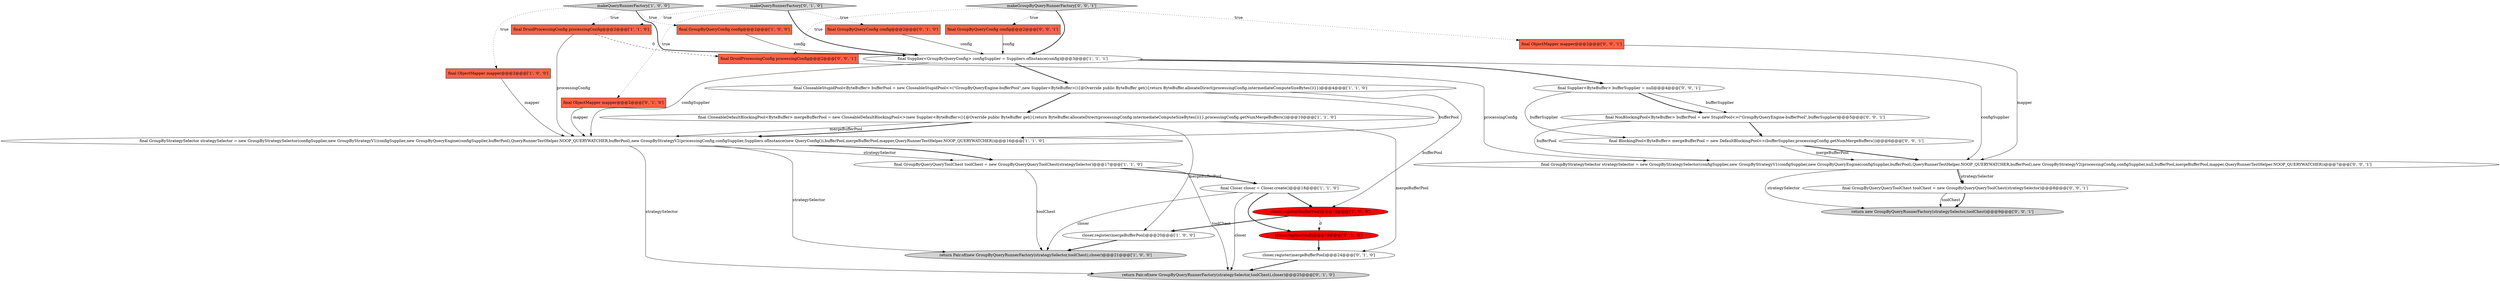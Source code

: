 digraph {
2 [style = filled, label = "makeQueryRunnerFactory['1', '0', '0']", fillcolor = lightgray, shape = diamond image = "AAA0AAABBB1BBB"];
23 [style = filled, label = "final Supplier<ByteBuffer> bufferSupplier = null@@@4@@@['0', '0', '1']", fillcolor = white, shape = ellipse image = "AAA0AAABBB3BBB"];
7 [style = filled, label = "final GroupByQueryConfig config@@@2@@@['1', '0', '0']", fillcolor = tomato, shape = box image = "AAA0AAABBB1BBB"];
28 [style = filled, label = "final GroupByQueryQueryToolChest toolChest = new GroupByQueryQueryToolChest(strategySelector)@@@8@@@['0', '0', '1']", fillcolor = white, shape = ellipse image = "AAA0AAABBB3BBB"];
24 [style = filled, label = "final BlockingPool<ByteBuffer> mergeBufferPool = new DefaultBlockingPool<>(bufferSupplier,processingConfig.getNumMergeBuffers())@@@6@@@['0', '0', '1']", fillcolor = white, shape = ellipse image = "AAA0AAABBB3BBB"];
18 [style = filled, label = "return Pair.of(new GroupByQueryRunnerFactory(strategySelector,toolChest),closer)@@@25@@@['0', '1', '0']", fillcolor = lightgray, shape = ellipse image = "AAA0AAABBB2BBB"];
22 [style = filled, label = "final ObjectMapper mapper@@@2@@@['0', '0', '1']", fillcolor = tomato, shape = box image = "AAA0AAABBB3BBB"];
4 [style = filled, label = "final ObjectMapper mapper@@@2@@@['1', '0', '0']", fillcolor = tomato, shape = box image = "AAA0AAABBB1BBB"];
10 [style = filled, label = "closer.register(mergeBufferPool)@@@20@@@['1', '0', '0']", fillcolor = white, shape = ellipse image = "AAA0AAABBB1BBB"];
21 [style = filled, label = "return new GroupByQueryRunnerFactory(strategySelector,toolChest)@@@9@@@['0', '0', '1']", fillcolor = lightgray, shape = ellipse image = "AAA0AAABBB3BBB"];
1 [style = filled, label = "final Supplier<GroupByQueryConfig> configSupplier = Suppliers.ofInstance(config)@@@3@@@['1', '1', '1']", fillcolor = white, shape = ellipse image = "AAA0AAABBB1BBB"];
9 [style = filled, label = "closer.register(bufferPool)@@@19@@@['1', '0', '0']", fillcolor = red, shape = ellipse image = "AAA1AAABBB1BBB"];
5 [style = filled, label = "final Closer closer = Closer.create()@@@18@@@['1', '1', '0']", fillcolor = white, shape = ellipse image = "AAA0AAABBB1BBB"];
13 [style = filled, label = "makeQueryRunnerFactory['0', '1', '0']", fillcolor = lightgray, shape = diamond image = "AAA0AAABBB2BBB"];
14 [style = filled, label = "final GroupByQueryConfig config@@@2@@@['0', '1', '0']", fillcolor = tomato, shape = box image = "AAA0AAABBB2BBB"];
15 [style = filled, label = "closer.register(null)@@@19@@@['0', '1', '0']", fillcolor = red, shape = ellipse image = "AAA1AAABBB2BBB"];
11 [style = filled, label = "final CloseableStupidPool<ByteBuffer> bufferPool = new CloseableStupidPool<>(\"GroupByQueryEngine-bufferPool\",new Supplier<ByteBuffer>(){@Override public ByteBuffer get(){return ByteBuffer.allocateDirect(processingConfig.intermediateComputeSizeBytes())}})@@@4@@@['1', '1', '0']", fillcolor = white, shape = ellipse image = "AAA0AAABBB1BBB"];
19 [style = filled, label = "final GroupByStrategySelector strategySelector = new GroupByStrategySelector(configSupplier,new GroupByStrategyV1(configSupplier,new GroupByQueryEngine(configSupplier,bufferPool),QueryRunnerTestHelper.NOOP_QUERYWATCHER,bufferPool),new GroupByStrategyV2(processingConfig,configSupplier,null,bufferPool,mergeBufferPool,mapper,QueryRunnerTestHelper.NOOP_QUERYWATCHER))@@@7@@@['0', '0', '1']", fillcolor = white, shape = ellipse image = "AAA0AAABBB3BBB"];
20 [style = filled, label = "final GroupByQueryConfig config@@@2@@@['0', '0', '1']", fillcolor = tomato, shape = box image = "AAA0AAABBB3BBB"];
27 [style = filled, label = "makeGroupByQueryRunnerFactory['0', '0', '1']", fillcolor = lightgray, shape = diamond image = "AAA0AAABBB3BBB"];
6 [style = filled, label = "return Pair.of(new GroupByQueryRunnerFactory(strategySelector,toolChest),closer)@@@21@@@['1', '0', '0']", fillcolor = lightgray, shape = ellipse image = "AAA0AAABBB1BBB"];
17 [style = filled, label = "closer.register(mergeBufferPool)@@@24@@@['0', '1', '0']", fillcolor = white, shape = ellipse image = "AAA0AAABBB2BBB"];
25 [style = filled, label = "final DruidProcessingConfig processingConfig@@@2@@@['0', '0', '1']", fillcolor = tomato, shape = box image = "AAA0AAABBB3BBB"];
0 [style = filled, label = "final CloseableDefaultBlockingPool<ByteBuffer> mergeBufferPool = new CloseableDefaultBlockingPool<>(new Supplier<ByteBuffer>(){@Override public ByteBuffer get(){return ByteBuffer.allocateDirect(processingConfig.intermediateComputeSizeBytes())}},processingConfig.getNumMergeBuffers())@@@10@@@['1', '1', '0']", fillcolor = white, shape = ellipse image = "AAA0AAABBB1BBB"];
12 [style = filled, label = "final DruidProcessingConfig processingConfig@@@2@@@['1', '1', '0']", fillcolor = tomato, shape = box image = "AAA0AAABBB1BBB"];
16 [style = filled, label = "final ObjectMapper mapper@@@2@@@['0', '1', '0']", fillcolor = tomato, shape = box image = "AAA0AAABBB2BBB"];
26 [style = filled, label = "final NonBlockingPool<ByteBuffer> bufferPool = new StupidPool<>(\"GroupByQueryEngine-bufferPool\",bufferSupplier)@@@5@@@['0', '0', '1']", fillcolor = white, shape = ellipse image = "AAA0AAABBB3BBB"];
8 [style = filled, label = "final GroupByStrategySelector strategySelector = new GroupByStrategySelector(configSupplier,new GroupByStrategyV1(configSupplier,new GroupByQueryEngine(configSupplier,bufferPool),QueryRunnerTestHelper.NOOP_QUERYWATCHER,bufferPool),new GroupByStrategyV2(processingConfig,configSupplier,Suppliers.ofInstance(new QueryConfig()),bufferPool,mergeBufferPool,mapper,QueryRunnerTestHelper.NOOP_QUERYWATCHER))@@@16@@@['1', '1', '0']", fillcolor = white, shape = ellipse image = "AAA0AAABBB1BBB"];
3 [style = filled, label = "final GroupByQueryQueryToolChest toolChest = new GroupByQueryQueryToolChest(strategySelector)@@@17@@@['1', '1', '0']", fillcolor = white, shape = ellipse image = "AAA0AAABBB1BBB"];
13->16 [style = dotted, label="true"];
27->1 [style = bold, label=""];
24->19 [style = bold, label=""];
27->22 [style = dotted, label="true"];
27->25 [style = dotted, label="true"];
5->9 [style = bold, label=""];
13->12 [style = dotted, label="true"];
19->21 [style = solid, label="strategySelector"];
2->1 [style = bold, label=""];
11->9 [style = solid, label="bufferPool"];
3->18 [style = solid, label="toolChest"];
0->17 [style = solid, label="mergeBufferPool"];
12->8 [style = solid, label="processingConfig"];
19->28 [style = solid, label="strategySelector"];
8->3 [style = bold, label=""];
1->19 [style = solid, label="configSupplier"];
23->26 [style = bold, label=""];
5->15 [style = bold, label=""];
8->6 [style = solid, label="strategySelector"];
7->1 [style = solid, label="config"];
8->3 [style = solid, label="strategySelector"];
14->1 [style = solid, label="config"];
4->8 [style = solid, label="mapper"];
9->10 [style = bold, label=""];
26->24 [style = bold, label=""];
5->18 [style = solid, label="closer"];
10->6 [style = bold, label=""];
13->1 [style = bold, label=""];
0->8 [style = solid, label="mergeBufferPool"];
1->23 [style = bold, label=""];
1->11 [style = bold, label=""];
20->1 [style = solid, label="config"];
25->19 [style = solid, label="processingConfig"];
0->10 [style = solid, label="mergeBufferPool"];
11->0 [style = bold, label=""];
3->5 [style = bold, label=""];
15->17 [style = bold, label=""];
28->21 [style = bold, label=""];
12->25 [style = dashed, label="0"];
3->6 [style = solid, label="toolChest"];
8->18 [style = solid, label="strategySelector"];
27->20 [style = dotted, label="true"];
2->7 [style = dotted, label="true"];
2->4 [style = dotted, label="true"];
0->8 [style = bold, label=""];
2->12 [style = dotted, label="true"];
1->8 [style = solid, label="configSupplier"];
5->6 [style = solid, label="closer"];
16->8 [style = solid, label="mapper"];
22->19 [style = solid, label="mapper"];
28->21 [style = solid, label="toolChest"];
23->26 [style = solid, label="bufferSupplier"];
19->28 [style = bold, label=""];
24->19 [style = solid, label="mergeBufferPool"];
13->14 [style = dotted, label="true"];
23->24 [style = solid, label="bufferSupplier"];
26->19 [style = solid, label="bufferPool"];
17->18 [style = bold, label=""];
9->15 [style = dashed, label="0"];
11->8 [style = solid, label="bufferPool"];
}
